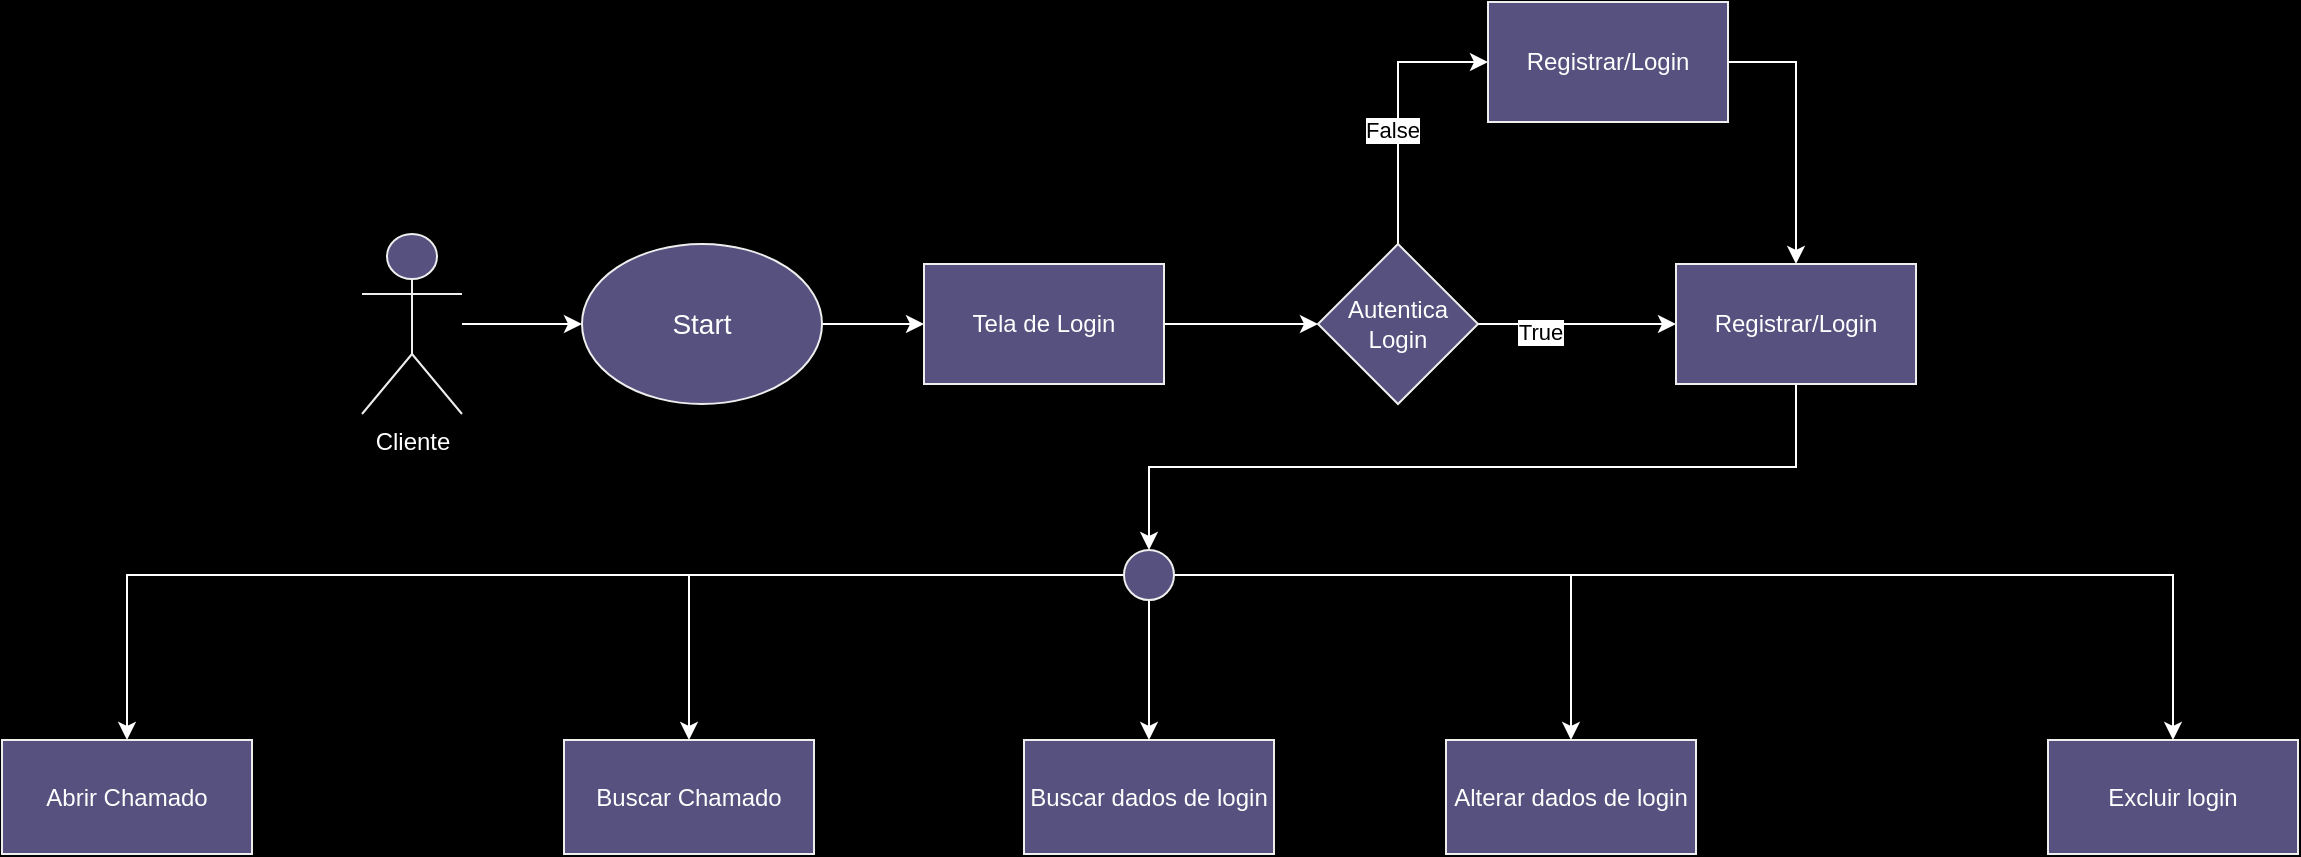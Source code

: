 <mxfile version="21.6.8" type="github">
  <diagram name="Página-1" id="t4cwPOpe5N0HpnnbIakR">
    <mxGraphModel dx="2209" dy="425" grid="0" gridSize="10" guides="1" tooltips="1" connect="1" arrows="1" fold="1" page="1" pageScale="1" pageWidth="1169" pageHeight="827" background="#000000" math="0" shadow="0">
      <root>
        <mxCell id="0" />
        <mxCell id="1" parent="0" />
        <mxCell id="SZ_3P_ArL8m-mg5wEIIs-4" style="edgeStyle=orthogonalEdgeStyle;rounded=0;orthogonalLoop=1;jettySize=auto;html=1;entryX=0;entryY=0.5;entryDx=0;entryDy=0;labelBackgroundColor=none;strokeColor=#FFFFFF;fontColor=default;" edge="1" parent="1" source="SZ_3P_ArL8m-mg5wEIIs-1" target="SZ_3P_ArL8m-mg5wEIIs-23">
          <mxGeometry relative="1" as="geometry">
            <mxPoint x="-668" y="177" as="targetPoint" />
          </mxGeometry>
        </mxCell>
        <mxCell id="SZ_3P_ArL8m-mg5wEIIs-1" value="&lt;font style=&quot;font-size: 14px;&quot;&gt;Start&lt;/font&gt;" style="ellipse;whiteSpace=wrap;html=1;labelBackgroundColor=none;fillColor=#56517E;strokeColor=#EEEEEE;fontColor=#FFFFFF;rounded=0;" vertex="1" parent="1">
          <mxGeometry x="-868" y="137" width="120" height="80" as="geometry" />
        </mxCell>
        <mxCell id="SZ_3P_ArL8m-mg5wEIIs-5" style="edgeStyle=orthogonalEdgeStyle;rounded=0;orthogonalLoop=1;jettySize=auto;html=1;entryX=0;entryY=0.5;entryDx=0;entryDy=0;exitX=1;exitY=0.5;exitDx=0;exitDy=0;labelBackgroundColor=none;strokeColor=#FFFFFF;fontColor=default;" edge="1" parent="1" source="SZ_3P_ArL8m-mg5wEIIs-23" target="SZ_3P_ArL8m-mg5wEIIs-3">
          <mxGeometry relative="1" as="geometry">
            <mxPoint x="-548" y="177" as="sourcePoint" />
          </mxGeometry>
        </mxCell>
        <mxCell id="SZ_3P_ArL8m-mg5wEIIs-10" style="edgeStyle=orthogonalEdgeStyle;rounded=0;orthogonalLoop=1;jettySize=auto;html=1;entryX=0;entryY=0.5;entryDx=0;entryDy=0;labelBackgroundColor=none;strokeColor=#FFFFFF;fontColor=default;" edge="1" parent="1" source="SZ_3P_ArL8m-mg5wEIIs-3" target="SZ_3P_ArL8m-mg5wEIIs-36">
          <mxGeometry relative="1" as="geometry">
            <mxPoint x="-278" y="177" as="targetPoint" />
          </mxGeometry>
        </mxCell>
        <mxCell id="SZ_3P_ArL8m-mg5wEIIs-56" value="True" style="edgeLabel;html=1;align=center;verticalAlign=middle;resizable=0;points=[];fontSize=11;fontFamily=Helvetica;fontColor=default;" vertex="1" connectable="0" parent="SZ_3P_ArL8m-mg5wEIIs-10">
          <mxGeometry x="-0.374" y="-4" relative="1" as="geometry">
            <mxPoint as="offset" />
          </mxGeometry>
        </mxCell>
        <mxCell id="SZ_3P_ArL8m-mg5wEIIs-40" style="edgeStyle=orthogonalEdgeStyle;shape=connector;rounded=0;orthogonalLoop=1;jettySize=auto;html=1;exitX=0.5;exitY=0;exitDx=0;exitDy=0;entryX=0;entryY=0.5;entryDx=0;entryDy=0;labelBackgroundColor=none;strokeColor=#FFFFFF;fontFamily=Helvetica;fontSize=11;fontColor=default;endArrow=classic;" edge="1" parent="1" source="SZ_3P_ArL8m-mg5wEIIs-3" target="SZ_3P_ArL8m-mg5wEIIs-24">
          <mxGeometry relative="1" as="geometry" />
        </mxCell>
        <mxCell id="SZ_3P_ArL8m-mg5wEIIs-41" value="False" style="edgeLabel;html=1;align=center;verticalAlign=middle;resizable=0;points=[];fontSize=11;fontFamily=Helvetica;fontColor=default;" vertex="1" connectable="0" parent="SZ_3P_ArL8m-mg5wEIIs-40">
          <mxGeometry x="-0.161" y="3" relative="1" as="geometry">
            <mxPoint as="offset" />
          </mxGeometry>
        </mxCell>
        <mxCell id="SZ_3P_ArL8m-mg5wEIIs-3" value="Autentica&lt;br&gt;Login" style="rhombus;whiteSpace=wrap;html=1;labelBackgroundColor=none;fillColor=#56517E;strokeColor=#EEEEEE;fontColor=#FFFFFF;rounded=0;" vertex="1" parent="1">
          <mxGeometry x="-500" y="137" width="80" height="80" as="geometry" />
        </mxCell>
        <mxCell id="SZ_3P_ArL8m-mg5wEIIs-16" style="edgeStyle=orthogonalEdgeStyle;rounded=0;orthogonalLoop=1;jettySize=auto;html=1;entryX=0;entryY=0.5;entryDx=0;entryDy=0;labelBackgroundColor=none;strokeColor=#FFFFFF;fontColor=default;" edge="1" parent="1" source="SZ_3P_ArL8m-mg5wEIIs-13" target="SZ_3P_ArL8m-mg5wEIIs-1">
          <mxGeometry relative="1" as="geometry" />
        </mxCell>
        <mxCell id="SZ_3P_ArL8m-mg5wEIIs-13" value="Cliente" style="shape=umlActor;verticalLabelPosition=bottom;verticalAlign=top;html=1;outlineConnect=0;labelBackgroundColor=none;fillColor=#56517E;strokeColor=#EEEEEE;fontColor=#FFFFFF;rounded=0;" vertex="1" parent="1">
          <mxGeometry x="-978" y="132" width="50" height="90" as="geometry" />
        </mxCell>
        <mxCell id="SZ_3P_ArL8m-mg5wEIIs-23" value="Tela de Login" style="rounded=0;whiteSpace=wrap;html=1;labelBackgroundColor=none;fillColor=#56517E;strokeColor=#EEEEEE;fontColor=#FFFFFF;" vertex="1" parent="1">
          <mxGeometry x="-697" y="147" width="120" height="60" as="geometry" />
        </mxCell>
        <mxCell id="SZ_3P_ArL8m-mg5wEIIs-42" style="edgeStyle=orthogonalEdgeStyle;shape=connector;rounded=0;orthogonalLoop=1;jettySize=auto;html=1;entryX=0.5;entryY=0;entryDx=0;entryDy=0;labelBackgroundColor=none;strokeColor=#FFFFFF;fontFamily=Helvetica;fontSize=11;fontColor=default;endArrow=classic;exitX=1;exitY=0.5;exitDx=0;exitDy=0;" edge="1" parent="1" source="SZ_3P_ArL8m-mg5wEIIs-24" target="SZ_3P_ArL8m-mg5wEIIs-36">
          <mxGeometry relative="1" as="geometry" />
        </mxCell>
        <mxCell id="SZ_3P_ArL8m-mg5wEIIs-24" value="Registrar/Login" style="rounded=0;whiteSpace=wrap;html=1;labelBackgroundColor=none;fillColor=#56517E;strokeColor=#EEEEEE;fontColor=#FFFFFF;" vertex="1" parent="1">
          <mxGeometry x="-415" y="16" width="120" height="60" as="geometry" />
        </mxCell>
        <mxCell id="SZ_3P_ArL8m-mg5wEIIs-45" style="edgeStyle=orthogonalEdgeStyle;shape=connector;rounded=0;orthogonalLoop=1;jettySize=auto;html=1;entryX=0.5;entryY=0;entryDx=0;entryDy=0;labelBackgroundColor=none;strokeColor=#FFFFFF;fontFamily=Helvetica;fontSize=11;fontColor=default;endArrow=classic;" edge="1" parent="1" source="SZ_3P_ArL8m-mg5wEIIs-25" target="SZ_3P_ArL8m-mg5wEIIs-46">
          <mxGeometry relative="1" as="geometry">
            <mxPoint x="-1001" y="381" as="targetPoint" />
          </mxGeometry>
        </mxCell>
        <mxCell id="SZ_3P_ArL8m-mg5wEIIs-49" style="edgeStyle=orthogonalEdgeStyle;shape=connector;rounded=0;orthogonalLoop=1;jettySize=auto;html=1;entryX=0.5;entryY=0;entryDx=0;entryDy=0;labelBackgroundColor=none;strokeColor=#FFFFFF;fontFamily=Helvetica;fontSize=11;fontColor=default;endArrow=classic;" edge="1" parent="1" source="SZ_3P_ArL8m-mg5wEIIs-25" target="SZ_3P_ArL8m-mg5wEIIs-29">
          <mxGeometry relative="1" as="geometry" />
        </mxCell>
        <mxCell id="SZ_3P_ArL8m-mg5wEIIs-51" style="edgeStyle=orthogonalEdgeStyle;shape=connector;rounded=0;orthogonalLoop=1;jettySize=auto;html=1;entryX=0.5;entryY=0;entryDx=0;entryDy=0;labelBackgroundColor=none;strokeColor=#FFFFFF;fontFamily=Helvetica;fontSize=11;fontColor=default;endArrow=classic;" edge="1" parent="1" source="SZ_3P_ArL8m-mg5wEIIs-25" target="SZ_3P_ArL8m-mg5wEIIs-50">
          <mxGeometry relative="1" as="geometry" />
        </mxCell>
        <mxCell id="SZ_3P_ArL8m-mg5wEIIs-53" style="edgeStyle=orthogonalEdgeStyle;shape=connector;rounded=0;orthogonalLoop=1;jettySize=auto;html=1;entryX=0.5;entryY=0;entryDx=0;entryDy=0;labelBackgroundColor=none;strokeColor=#FFFFFF;fontFamily=Helvetica;fontSize=11;fontColor=default;endArrow=classic;" edge="1" parent="1" source="SZ_3P_ArL8m-mg5wEIIs-25" target="SZ_3P_ArL8m-mg5wEIIs-52">
          <mxGeometry relative="1" as="geometry" />
        </mxCell>
        <mxCell id="SZ_3P_ArL8m-mg5wEIIs-55" style="edgeStyle=orthogonalEdgeStyle;shape=connector;rounded=0;orthogonalLoop=1;jettySize=auto;html=1;entryX=0.5;entryY=0;entryDx=0;entryDy=0;labelBackgroundColor=none;strokeColor=#FFFFFF;fontFamily=Helvetica;fontSize=11;fontColor=default;endArrow=classic;" edge="1" parent="1" source="SZ_3P_ArL8m-mg5wEIIs-25" target="SZ_3P_ArL8m-mg5wEIIs-54">
          <mxGeometry relative="1" as="geometry" />
        </mxCell>
        <mxCell id="SZ_3P_ArL8m-mg5wEIIs-25" value="" style="ellipse;whiteSpace=wrap;html=1;aspect=fixed;labelBackgroundColor=none;fillColor=#56517E;strokeColor=#EEEEEE;fontColor=#FFFFFF;rounded=0;" vertex="1" parent="1">
          <mxGeometry x="-597" y="290" width="25" height="25" as="geometry" />
        </mxCell>
        <mxCell id="SZ_3P_ArL8m-mg5wEIIs-29" value="Buscar Chamado" style="rounded=0;whiteSpace=wrap;html=1;labelBackgroundColor=none;fillColor=#56517E;strokeColor=#EEEEEE;fontColor=#FFFFFF;" vertex="1" parent="1">
          <mxGeometry x="-877" y="385" width="125" height="57" as="geometry" />
        </mxCell>
        <mxCell id="SZ_3P_ArL8m-mg5wEIIs-44" style="edgeStyle=orthogonalEdgeStyle;shape=connector;rounded=0;orthogonalLoop=1;jettySize=auto;html=1;entryX=0.5;entryY=0;entryDx=0;entryDy=0;labelBackgroundColor=none;strokeColor=#FFFFFF;fontFamily=Helvetica;fontSize=11;fontColor=default;endArrow=classic;exitX=0.5;exitY=1;exitDx=0;exitDy=0;" edge="1" parent="1" source="SZ_3P_ArL8m-mg5wEIIs-36" target="SZ_3P_ArL8m-mg5wEIIs-25">
          <mxGeometry relative="1" as="geometry" />
        </mxCell>
        <mxCell id="SZ_3P_ArL8m-mg5wEIIs-36" value="Registrar/Login" style="rounded=0;whiteSpace=wrap;html=1;labelBackgroundColor=none;fillColor=#56517E;strokeColor=#EEEEEE;fontColor=#FFFFFF;" vertex="1" parent="1">
          <mxGeometry x="-321" y="147" width="120" height="60" as="geometry" />
        </mxCell>
        <mxCell id="SZ_3P_ArL8m-mg5wEIIs-46" value="Abrir Chamado" style="rounded=0;whiteSpace=wrap;html=1;labelBackgroundColor=none;fillColor=#56517E;strokeColor=#EEEEEE;fontColor=#FFFFFF;" vertex="1" parent="1">
          <mxGeometry x="-1158" y="385" width="125" height="57" as="geometry" />
        </mxCell>
        <mxCell id="SZ_3P_ArL8m-mg5wEIIs-50" value="Alterar dados de login" style="rounded=0;whiteSpace=wrap;html=1;labelBackgroundColor=none;fillColor=#56517E;strokeColor=#EEEEEE;fontColor=#FFFFFF;" vertex="1" parent="1">
          <mxGeometry x="-436" y="385" width="125" height="57" as="geometry" />
        </mxCell>
        <mxCell id="SZ_3P_ArL8m-mg5wEIIs-52" value="Excluir login" style="rounded=0;whiteSpace=wrap;html=1;labelBackgroundColor=none;fillColor=#56517E;strokeColor=#EEEEEE;fontColor=#FFFFFF;" vertex="1" parent="1">
          <mxGeometry x="-135" y="385" width="125" height="57" as="geometry" />
        </mxCell>
        <mxCell id="SZ_3P_ArL8m-mg5wEIIs-54" value="Buscar dados de login" style="rounded=0;whiteSpace=wrap;html=1;labelBackgroundColor=none;fillColor=#56517E;strokeColor=#EEEEEE;fontColor=#FFFFFF;" vertex="1" parent="1">
          <mxGeometry x="-647" y="385" width="125" height="57" as="geometry" />
        </mxCell>
      </root>
    </mxGraphModel>
  </diagram>
</mxfile>
